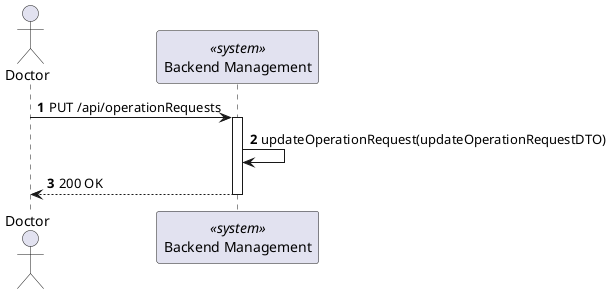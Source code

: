 @startuml

autonumber
actor Doctor as "Doctor"
participant SYS as "Backend Management" <<system>>

Doctor-> SYS : PUT /api/operationRequests
activate SYS

SYS -> SYS : updateOperationRequest(updateOperationRequestDTO)
Doctor <-- SYS : 200 OK
deactivate SYS


@enduml